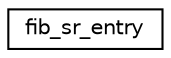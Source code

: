 digraph "Graphical Class Hierarchy"
{
 // LATEX_PDF_SIZE
  edge [fontname="Helvetica",fontsize="10",labelfontname="Helvetica",labelfontsize="10"];
  node [fontname="Helvetica",fontsize="10",shape=record];
  rankdir="LR";
  Node0 [label="fib_sr_entry",height=0.2,width=0.4,color="black", fillcolor="white", style="filled",URL="$structfib__sr__entry.html",tooltip="Container descriptor for a FIB source route entry."];
}
